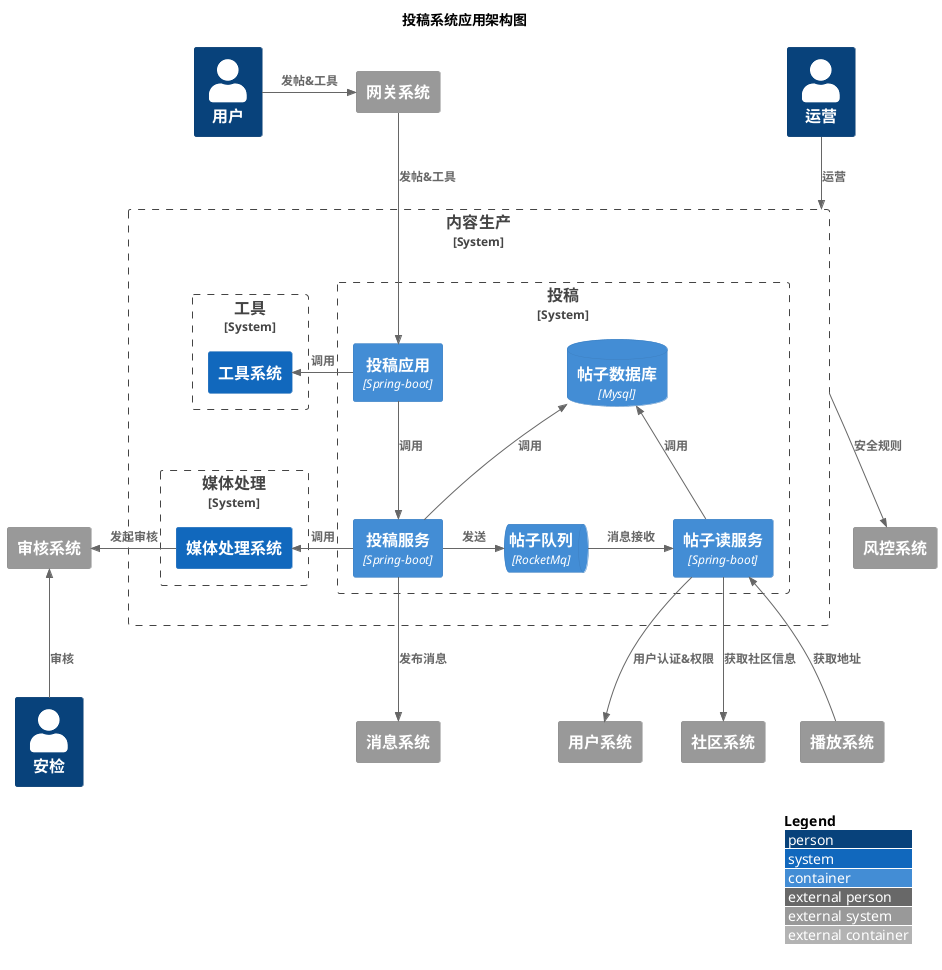 @startuml
!include <C4/C4_Container>
LAYOUT_WITH_LEGEND()

title 投稿系统应用架构图

Person(user, "用户")
Person(user1, "运营")
Person(user2, "安检")

System_Boundary(contentProduction, "内容生产"){
    System_Boundary(postBoundary, "投稿") {
          Container(postFacade, "投稿应用","Spring-boot")
          Container(postService, "投稿服务","Spring-boot")
          Container(postReadService, "帖子读服务","Spring-boot")
          ContainerDb(postDatabase, "帖子数据库", "Mysql")
          ContainerQueue(postQueue, "帖子队列", "RocketMq")
          Rel(postFacade, postService, "调用")
          Rel_U(postService, postDatabase, "调用")
          Rel_U(postReadService, postDatabase, "调用")
          Rel_R(postService,postQueue, "发送")
          Rel_R(postQueue,postReadService, "消息接收")
    }
    System_Boundary(mediaProcessBoundary, "媒体处理") {
           System(media_process, "媒体处理系统")
    }
    System_Boundary(postToolBoundary, "工具") {
          System(postTool, "工具系统")
    }
    Rel_L(postService, media_process, "调用")
    Rel_L(postFacade, postTool, "调用")
}

System_Ext(security,"风控系统")
System_Ext(userSystem,"用户系统")
System_Ext(community, "社区系统")
System_Ext(audit, "审核系统")
System_Ext(message, "消息系统")
System_Ext(play, "播放系统")
System_Ext(gateway,"网关系统")

Rel_R(user, gateway, "发帖&工具")
Rel(gateway, postFacade, "发帖&工具")
Rel(user1,contentProduction, "运营")

Rel(contentProduction, security, "安全规则")
Rel(postReadService, userSystem, "用户认证&权限")
Rel(postReadService, community, "获取社区信息")
Rel(postService, message, "发布消息")
Rel_U(play, postReadService, "获取地址")
Rel_L(media_process, audit, "发起审核")
Rel_U(user2, audit, "审核")








@enduml


